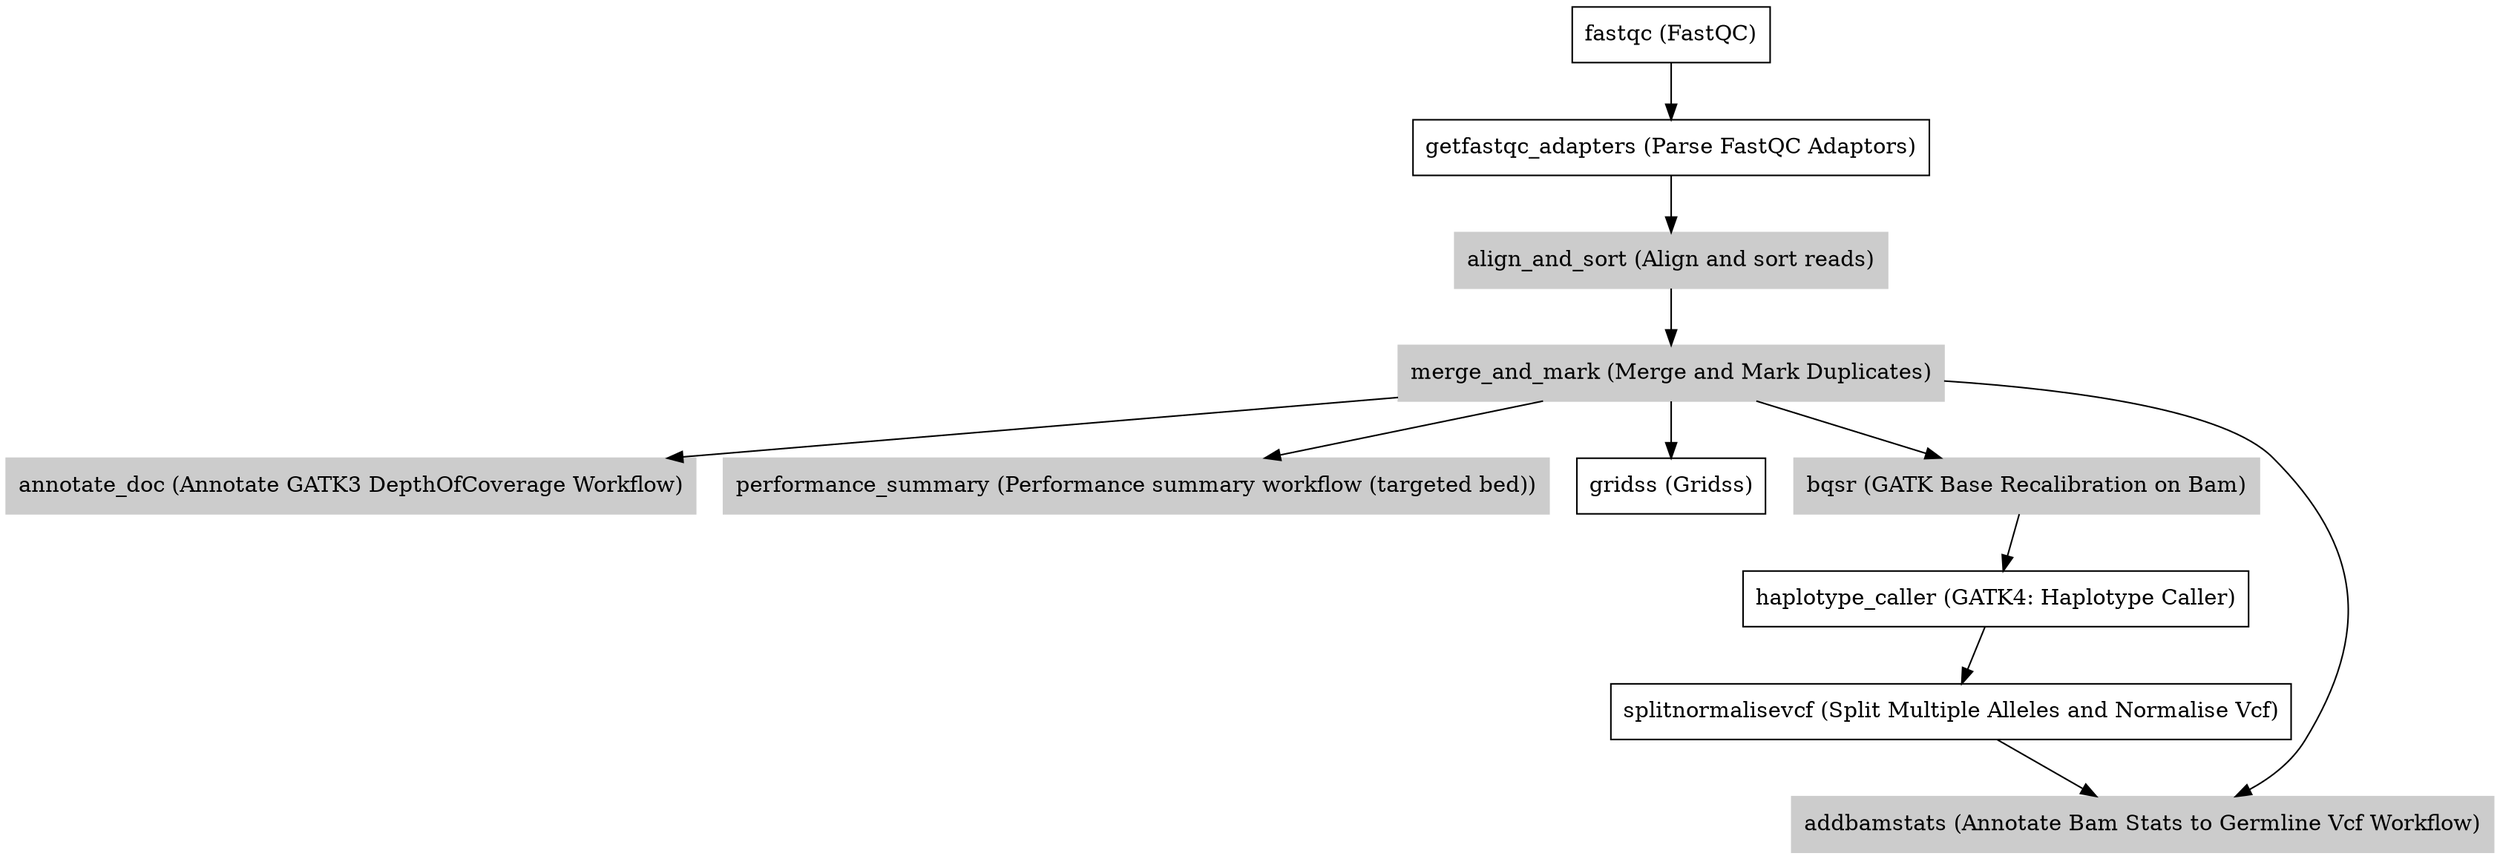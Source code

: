 // Molpath Germline Workflow
digraph MolpathGermlineWorkflow {
	node [shape=record]
	fastqc [label="fastqc (FastQC)"]
	getfastqc_adapters [label="getfastqc_adapters (Parse FastQC Adaptors)"]
	align_and_sort [label="align_and_sort (Align and sort reads)" color=grey80 style=filled]
	merge_and_mark [label="merge_and_mark (Merge and Mark Duplicates)" color=grey80 style=filled]
	annotate_doc [label="annotate_doc (Annotate GATK3 DepthOfCoverage Workflow)" color=grey80 style=filled]
	performance_summary [label="performance_summary (Performance summary workflow (targeted bed))" color=grey80 style=filled]
	gridss [label="gridss (Gridss)"]
	bqsr [label="bqsr (GATK Base Recalibration on Bam)" color=grey80 style=filled]
	haplotype_caller [label="haplotype_caller (GATK4: Haplotype Caller)"]
	splitnormalisevcf [label="splitnormalisevcf (Split Multiple Alleles and Normalise Vcf)"]
	addbamstats [label="addbamstats (Annotate Bam Stats to Germline Vcf Workflow)" color=grey80 style=filled]
	fastqc -> getfastqc_adapters
	getfastqc_adapters -> align_and_sort
	align_and_sort -> merge_and_mark
	merge_and_mark -> annotate_doc
	merge_and_mark -> performance_summary
	merge_and_mark -> gridss
	merge_and_mark -> bqsr
	bqsr -> haplotype_caller
	haplotype_caller -> splitnormalisevcf
	splitnormalisevcf -> addbamstats
	merge_and_mark -> addbamstats
}

